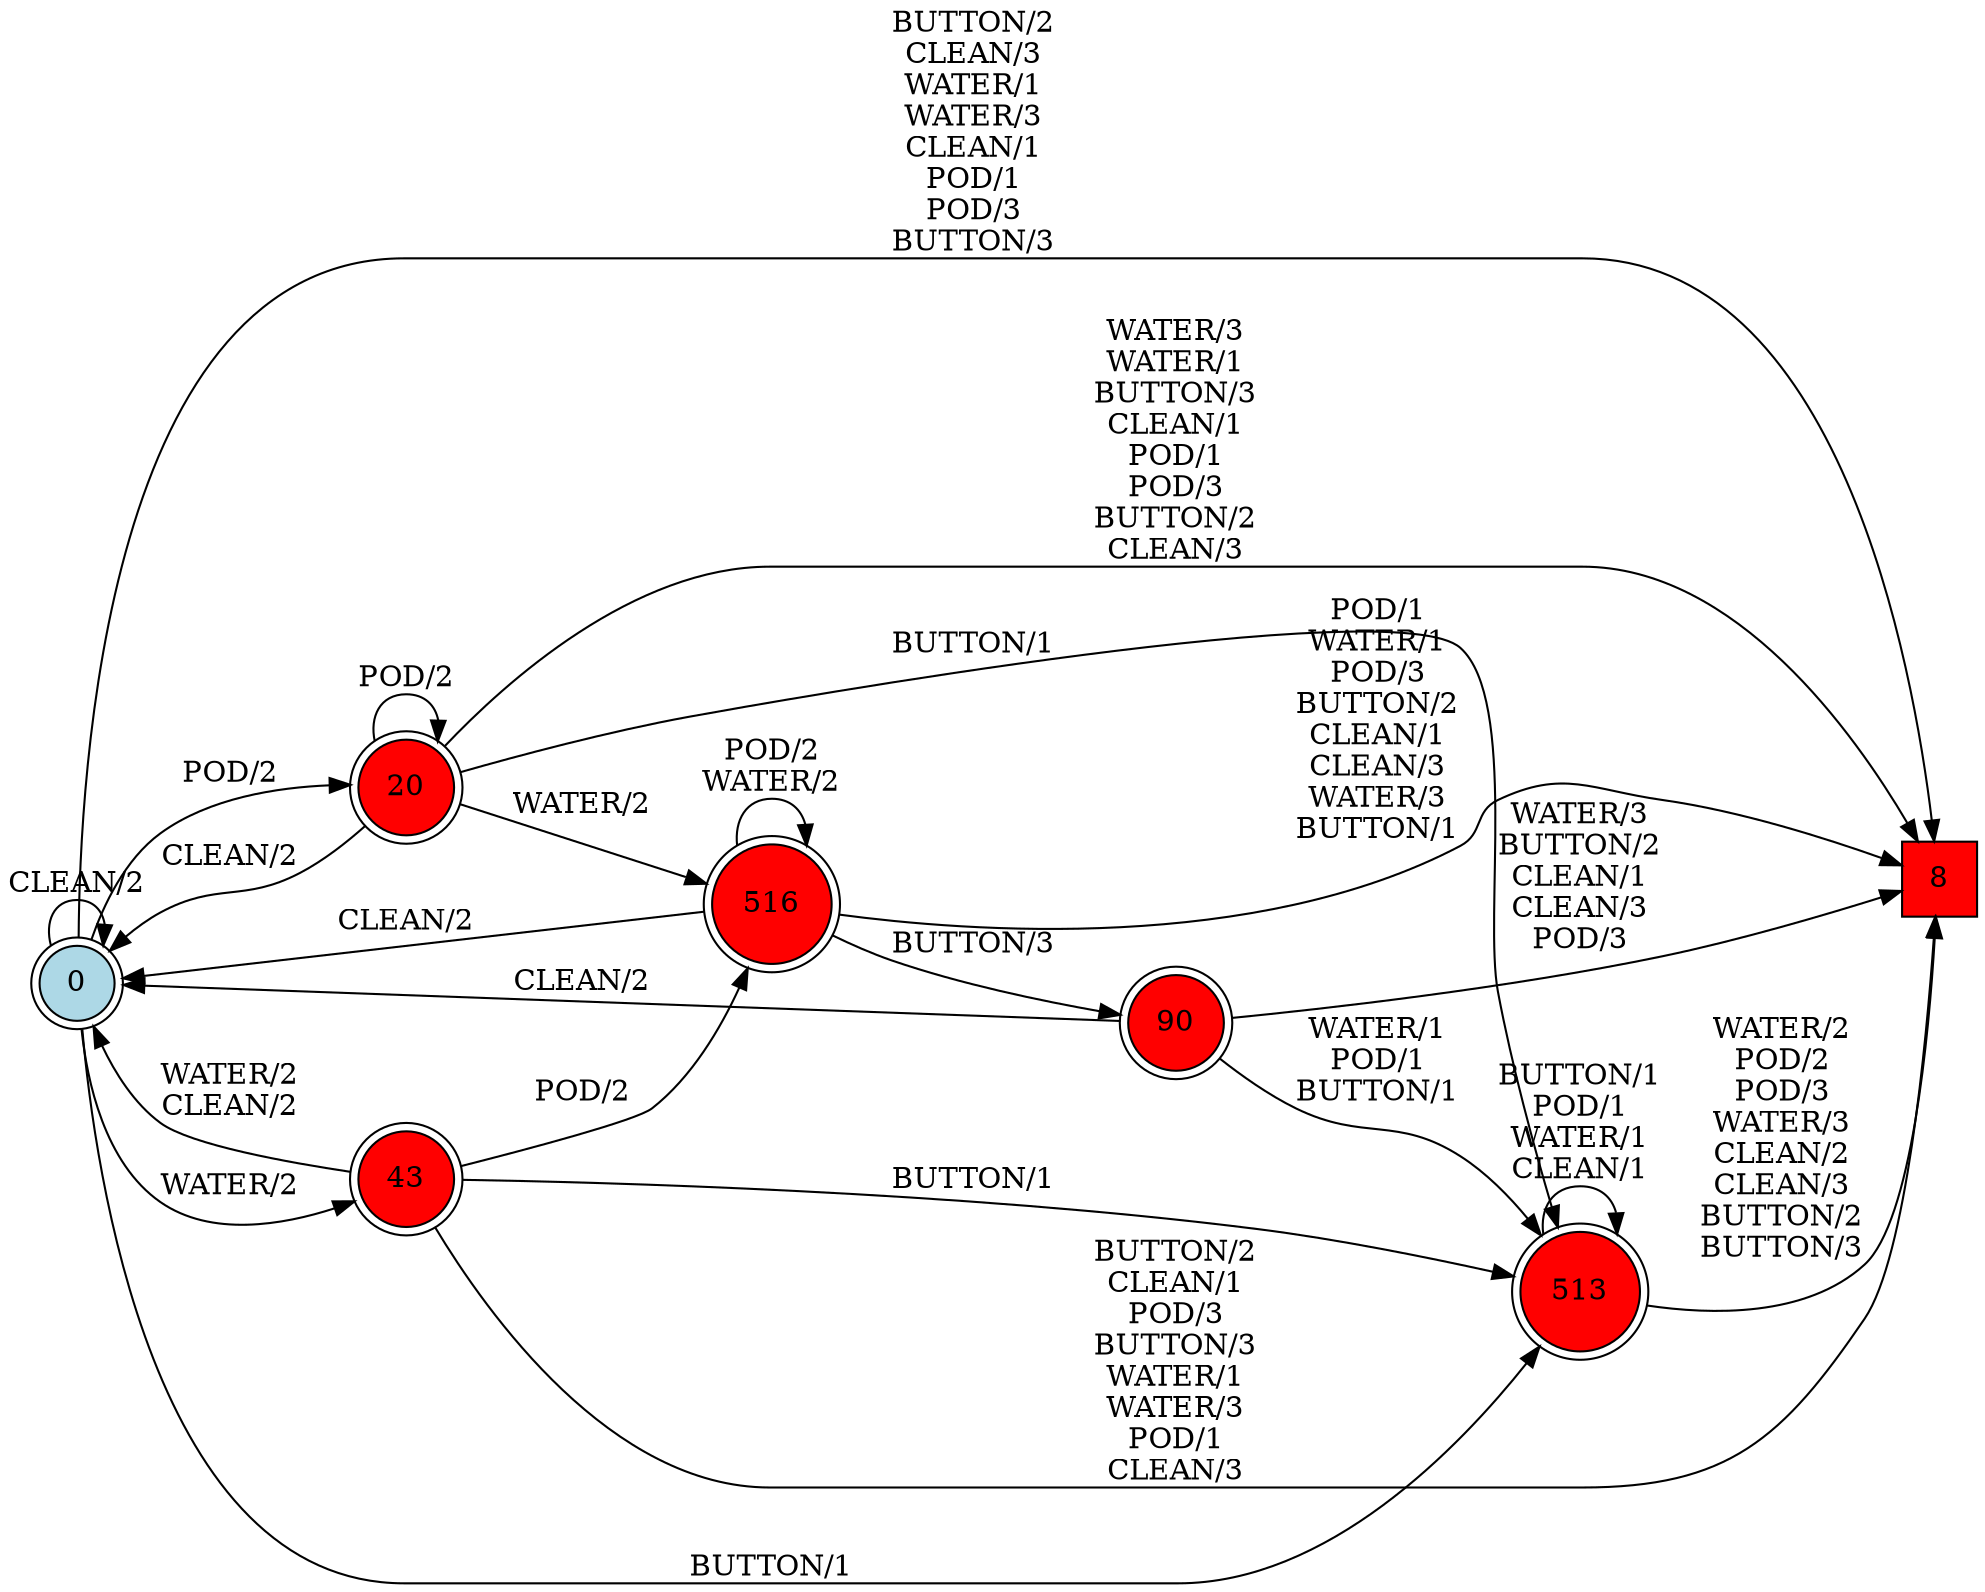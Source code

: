 digraph G {
  rankdir=LR;
  node [shape=circle, style=filled, fillcolor=white];
  "0" [isInitial=True, fillcolor=lightblue, shape=doublecircle];
  "8" [fillcolor=red, shape=square];
  "20" [fillcolor=red, shape=doublecircle];
  "43" [fillcolor=red, shape=doublecircle];
  "90" [fillcolor=red, shape=doublecircle];
  "513" [fillcolor=red, shape=doublecircle];
  "516" [fillcolor=red, shape=doublecircle];
  "0" -> "20" [label="POD/2"];
  "0" -> "43" [label="WATER/2"];
  "0" -> "8" [label="BUTTON/2\nCLEAN/3\nWATER/1\nWATER/3\nCLEAN/1\nPOD/1\nPOD/3\nBUTTON/3"];
  "0" -> "0" [label="CLEAN/2"];
  "0" -> "513" [label="BUTTON/1"];
  "20" -> "8" [label="WATER/3\nWATER/1\nBUTTON/3\nCLEAN/1\nPOD/1\nPOD/3\nBUTTON/2\nCLEAN/3"];
  "20" -> "20" [label="POD/2"];
  "20" -> "513" [label="BUTTON/1"];
  "20" -> "0" [label="CLEAN/2"];
  "20" -> "516" [label="WATER/2"];
  "43" -> "8" [label="BUTTON/2\nCLEAN/1\nPOD/3\nBUTTON/3\nWATER/1\nWATER/3\nPOD/1\nCLEAN/3"];
  "43" -> "0" [label="WATER/2\nCLEAN/2"];
  "43" -> "513" [label="BUTTON/1"];
  "43" -> "516" [label="POD/2"];
  "90" -> "8" [label="WATER/3\nBUTTON/2\nCLEAN/1\nCLEAN/3\nPOD/3"];
  "90" -> "513" [label="WATER/1\nPOD/1\nBUTTON/1"];
  "90" -> "0" [label="CLEAN/2"];
  "513" -> "8" [label="WATER/2\nPOD/2\nPOD/3\nWATER/3\nCLEAN/2\nCLEAN/3\nBUTTON/2\nBUTTON/3"];
  "513" -> "513" [label="BUTTON/1\nPOD/1\nWATER/1\nCLEAN/1"];
  "516" -> "8" [label="POD/1\nWATER/1\nPOD/3\nBUTTON/2\nCLEAN/1\nCLEAN/3\nWATER/3\nBUTTON/1"];
  "516" -> "90" [label="BUTTON/3"];
  "516" -> "516" [label="POD/2\nWATER/2"];
  "516" -> "0" [label="CLEAN/2"];
}